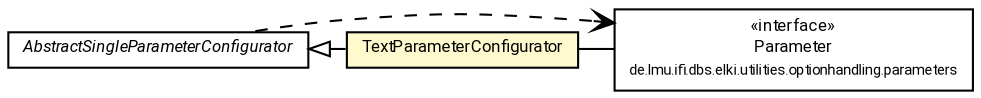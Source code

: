 #!/usr/local/bin/dot
#
# Class diagram 
# Generated by UMLGraph version R5_7_2-60-g0e99a6 (http://www.spinellis.gr/umlgraph/)
#

digraph G {
	graph [fontnames="svg"]
	edge [fontname="Roboto",fontsize=7,labelfontname="Roboto",labelfontsize=7,color="black"];
	node [fontname="Roboto",fontcolor="black",fontsize=8,shape=plaintext,margin=0,width=0,height=0];
	nodesep=0.15;
	ranksep=0.25;
	rankdir=LR;
	// de.lmu.ifi.dbs.elki.utilities.optionhandling.parameters.Parameter<T>
	c10152683 [label=<<table title="de.lmu.ifi.dbs.elki.utilities.optionhandling.parameters.Parameter" border="0" cellborder="1" cellspacing="0" cellpadding="2" href="../../utilities/optionhandling/parameters/Parameter.html" target="_parent">
		<tr><td><table border="0" cellspacing="0" cellpadding="1">
		<tr><td align="center" balign="center"> &#171;interface&#187; </td></tr>
		<tr><td align="center" balign="center"> <font face="Roboto">Parameter</font> </td></tr>
		<tr><td align="center" balign="center"> <font face="Roboto" point-size="7.0">de.lmu.ifi.dbs.elki.utilities.optionhandling.parameters</font> </td></tr>
		</table></td></tr>
		</table>>, URL="../../utilities/optionhandling/parameters/Parameter.html"];
	// de.lmu.ifi.dbs.elki.gui.configurator.TextParameterConfigurator
	c10153002 [label=<<table title="de.lmu.ifi.dbs.elki.gui.configurator.TextParameterConfigurator" border="0" cellborder="1" cellspacing="0" cellpadding="2" bgcolor="lemonChiffon" href="TextParameterConfigurator.html" target="_parent">
		<tr><td><table border="0" cellspacing="0" cellpadding="1">
		<tr><td align="center" balign="center"> <font face="Roboto">TextParameterConfigurator</font> </td></tr>
		</table></td></tr>
		</table>>, URL="TextParameterConfigurator.html"];
	// de.lmu.ifi.dbs.elki.gui.configurator.AbstractSingleParameterConfigurator<T extends de.lmu.ifi.dbs.elki.utilities.optionhandling.parameters.Parameter<?>>
	c10153005 [label=<<table title="de.lmu.ifi.dbs.elki.gui.configurator.AbstractSingleParameterConfigurator" border="0" cellborder="1" cellspacing="0" cellpadding="2" href="AbstractSingleParameterConfigurator.html" target="_parent">
		<tr><td><table border="0" cellspacing="0" cellpadding="1">
		<tr><td align="center" balign="center"> <font face="Roboto"><i>AbstractSingleParameterConfigurator</i></font> </td></tr>
		</table></td></tr>
		</table>>, URL="AbstractSingleParameterConfigurator.html"];
	// de.lmu.ifi.dbs.elki.gui.configurator.TextParameterConfigurator extends de.lmu.ifi.dbs.elki.gui.configurator.AbstractSingleParameterConfigurator<T extends de.lmu.ifi.dbs.elki.utilities.optionhandling.parameters.Parameter<?>>
	c10153005 -> c10153002 [arrowtail=empty,dir=back,weight=10];
	// de.lmu.ifi.dbs.elki.gui.configurator.TextParameterConfigurator assoc de.lmu.ifi.dbs.elki.utilities.optionhandling.parameters.Parameter<T>
	c10153002 -> c10152683 [arrowhead=none,weight=2];
	// de.lmu.ifi.dbs.elki.gui.configurator.AbstractSingleParameterConfigurator<T extends de.lmu.ifi.dbs.elki.utilities.optionhandling.parameters.Parameter<?>> depend de.lmu.ifi.dbs.elki.utilities.optionhandling.parameters.Parameter<T>
	c10153005 -> c10152683 [arrowhead=open,style=dashed,weight=0];
}

